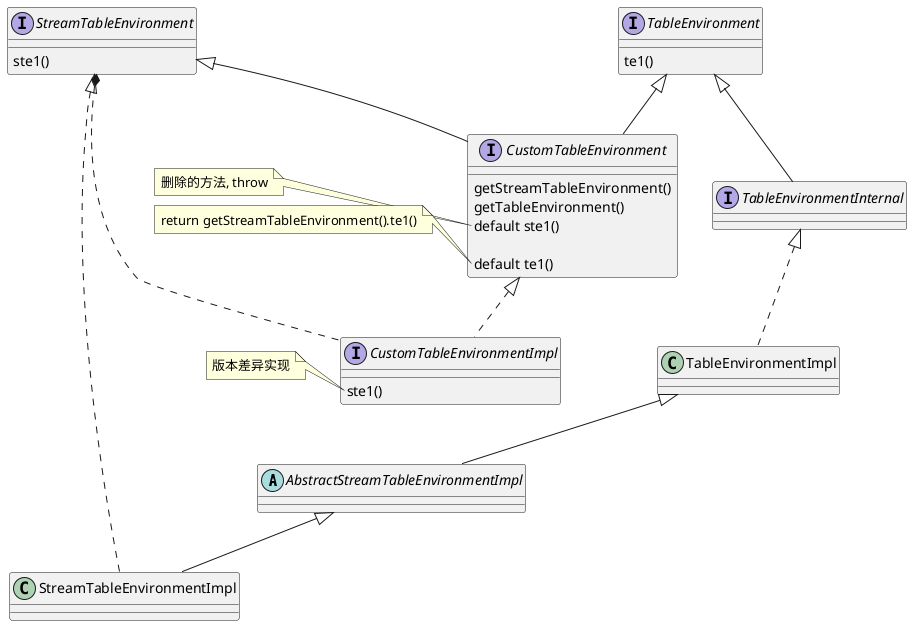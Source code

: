 @startuml
'https://plantuml.com/class-diagram


abstract AbstractStreamTableEnvironmentImpl
interface TableEnvironment {
te1()
}

interface StreamTableEnvironment {
ste1()
}

interface CustomTableEnvironment {
getStreamTableEnvironment()
getTableEnvironment()
default ste1()

default te1()
}

interface TableEnvironmentInternal


note left of CustomTableEnvironment::"default ste1()"
  删除的方法, throw
end note

note left of CustomTableEnvironment::"default te1()"
  return getStreamTableEnvironment().te1()
end note

interface CustomTableEnvironmentImpl {
ste1()
}

note left of CustomTableEnvironmentImpl::ste1
  版本差异实现
end note

AbstractStreamTableEnvironmentImpl -up-|> TableEnvironmentImpl
TableEnvironmentImpl .up.|> TableEnvironmentInternal
TableEnvironmentInternal -up-|> TableEnvironment

StreamTableEnvironmentImpl -up-|> AbstractStreamTableEnvironmentImpl
StreamTableEnvironmentImpl .up.|> StreamTableEnvironment

CustomTableEnvironment -up-|> StreamTableEnvironment
CustomTableEnvironment -up-|> TableEnvironment

CustomTableEnvironmentImpl .up.|> CustomTableEnvironment
CustomTableEnvironmentImpl .up.* StreamTableEnvironment

@enduml
